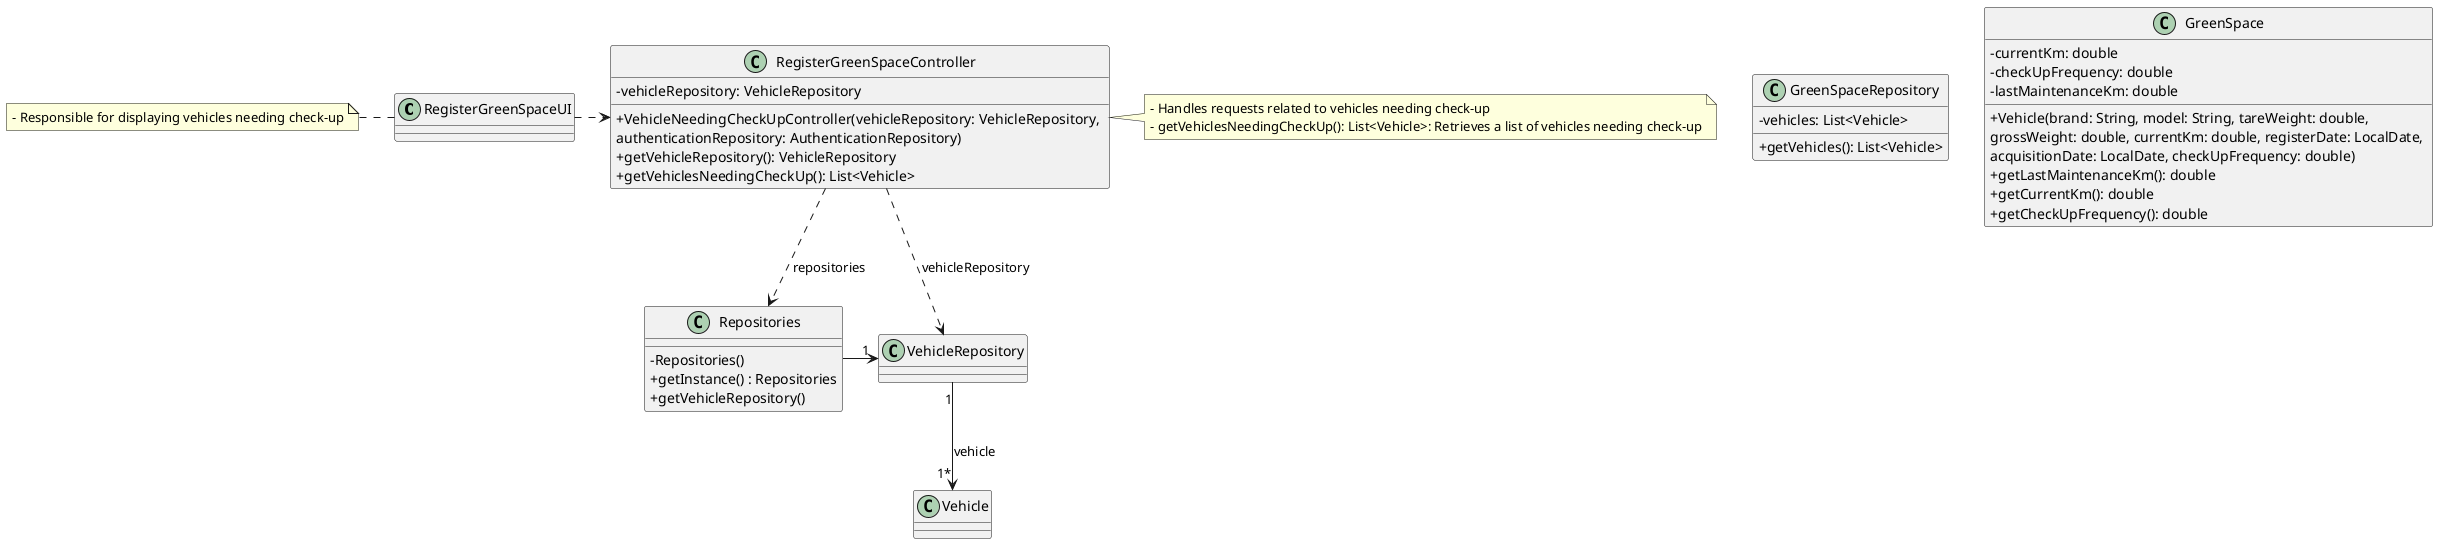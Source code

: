 @startuml
'skinparam monochrome true
skinparam packageStyle rectangle
skinparam shadowing false
skinparam linetype polyline
'skinparam linetype orto

skinparam classAttributeIconSize 0

'left to right direction

class RegisterGreenSpaceUI{

}

note left of RegisterGreenSpaceUI
    - Responsible for displaying vehicles needing check-up
end note

class RegisterGreenSpaceController{
    -vehicleRepository: VehicleRepository
    +VehicleNeedingCheckUpController(vehicleRepository: VehicleRepository, \nauthenticationRepository: AuthenticationRepository)
    +getVehicleRepository(): VehicleRepository
    +getVehiclesNeedingCheckUp(): List<Vehicle>
}

note right of RegisterGreenSpaceController
    - Handles requests related to vehicles needing check-up
    - getVehiclesNeedingCheckUp(): List<Vehicle>: Retrieves a list of vehicles needing check-up
end note

class Repositories{
    - Repositories()
    + getInstance() : Repositories
    + getVehicleRepository()
}

class GreenSpaceRepository{
    -vehicles: List<Vehicle>
    +getVehicles(): List<Vehicle>
}

class GreenSpace{
    -currentKm: double
    -checkUpFrequency: double
    -lastMaintenanceKm: double
    +Vehicle(brand: String, model: String, tareWeight: double, \ngrossWeight: double, currentKm: double, registerDate: LocalDate, \nacquisitionDate: LocalDate, checkUpFrequency: double)
    +getLastMaintenanceKm(): double
    +getCurrentKm(): double
    +getCheckUpFrequency(): double
}

RegisterGreenSpaceUI .> RegisterGreenSpaceController
RegisterGreenSpaceController ..> Repositories : repositories
Repositories -> "1" VehicleRepository
RegisterGreenSpaceController ..> VehicleRepository : vehicleRepository
VehicleRepository "1" --> "1*" Vehicle : vehicle

@enduml